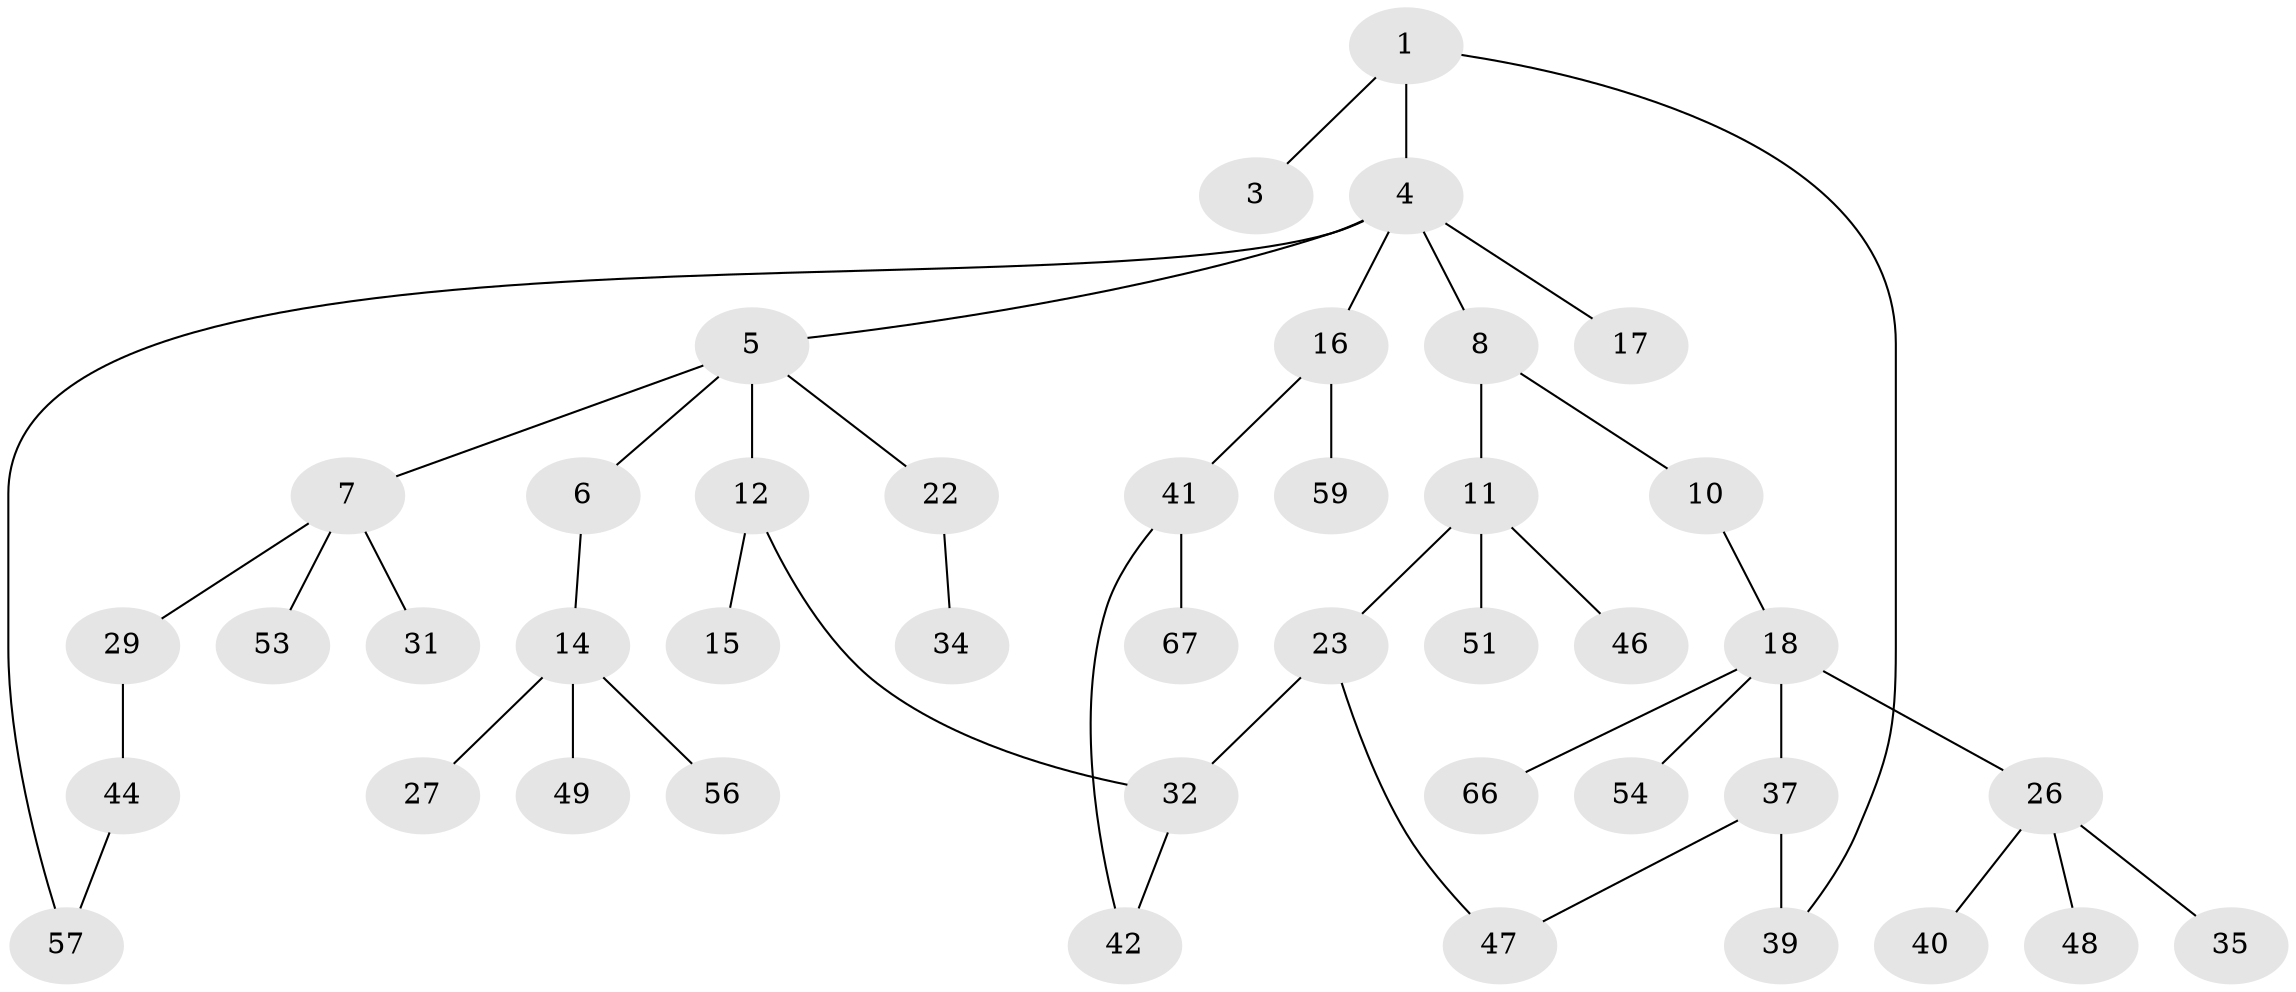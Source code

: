 // original degree distribution, {1: 0.3880597014925373, 4: 0.11940298507462686, 2: 0.3283582089552239, 7: 0.014925373134328358, 6: 0.014925373134328358, 3: 0.13432835820895522}
// Generated by graph-tools (version 1.1) at 2025/41/03/06/25 10:41:25]
// undirected, 42 vertices, 46 edges
graph export_dot {
graph [start="1"]
  node [color=gray90,style=filled];
  1 [super="+2"];
  3 [super="+36"];
  4 [super="+43"];
  5 [super="+28"];
  6 [super="+21"];
  7 [super="+20"];
  8 [super="+9"];
  10;
  11 [super="+13"];
  12 [super="+30"];
  14 [super="+25"];
  15;
  16 [super="+45"];
  17;
  18 [super="+19"];
  22 [super="+24"];
  23 [super="+33"];
  26 [super="+38"];
  27 [super="+58"];
  29;
  31;
  32;
  34;
  35;
  37 [super="+62"];
  39 [super="+55"];
  40;
  41 [super="+65"];
  42 [super="+50"];
  44 [super="+52"];
  46;
  47;
  48 [super="+61"];
  49 [super="+63"];
  51;
  53 [super="+64"];
  54 [super="+60"];
  56;
  57;
  59;
  66;
  67;
  1 -- 3;
  1 -- 4;
  1 -- 39;
  4 -- 5;
  4 -- 8;
  4 -- 16;
  4 -- 17;
  4 -- 57;
  5 -- 6;
  5 -- 7;
  5 -- 12;
  5 -- 22;
  6 -- 14;
  7 -- 29;
  7 -- 31;
  7 -- 53;
  8 -- 11;
  8 -- 10;
  10 -- 18;
  11 -- 46;
  11 -- 51;
  11 -- 23;
  12 -- 15;
  12 -- 32;
  14 -- 49;
  14 -- 56;
  14 -- 27;
  16 -- 41;
  16 -- 59;
  18 -- 37;
  18 -- 66;
  18 -- 26;
  18 -- 54;
  22 -- 34;
  23 -- 32;
  23 -- 47;
  26 -- 35;
  26 -- 40;
  26 -- 48;
  29 -- 44;
  32 -- 42;
  37 -- 47;
  37 -- 39;
  41 -- 42;
  41 -- 67;
  44 -- 57;
}
